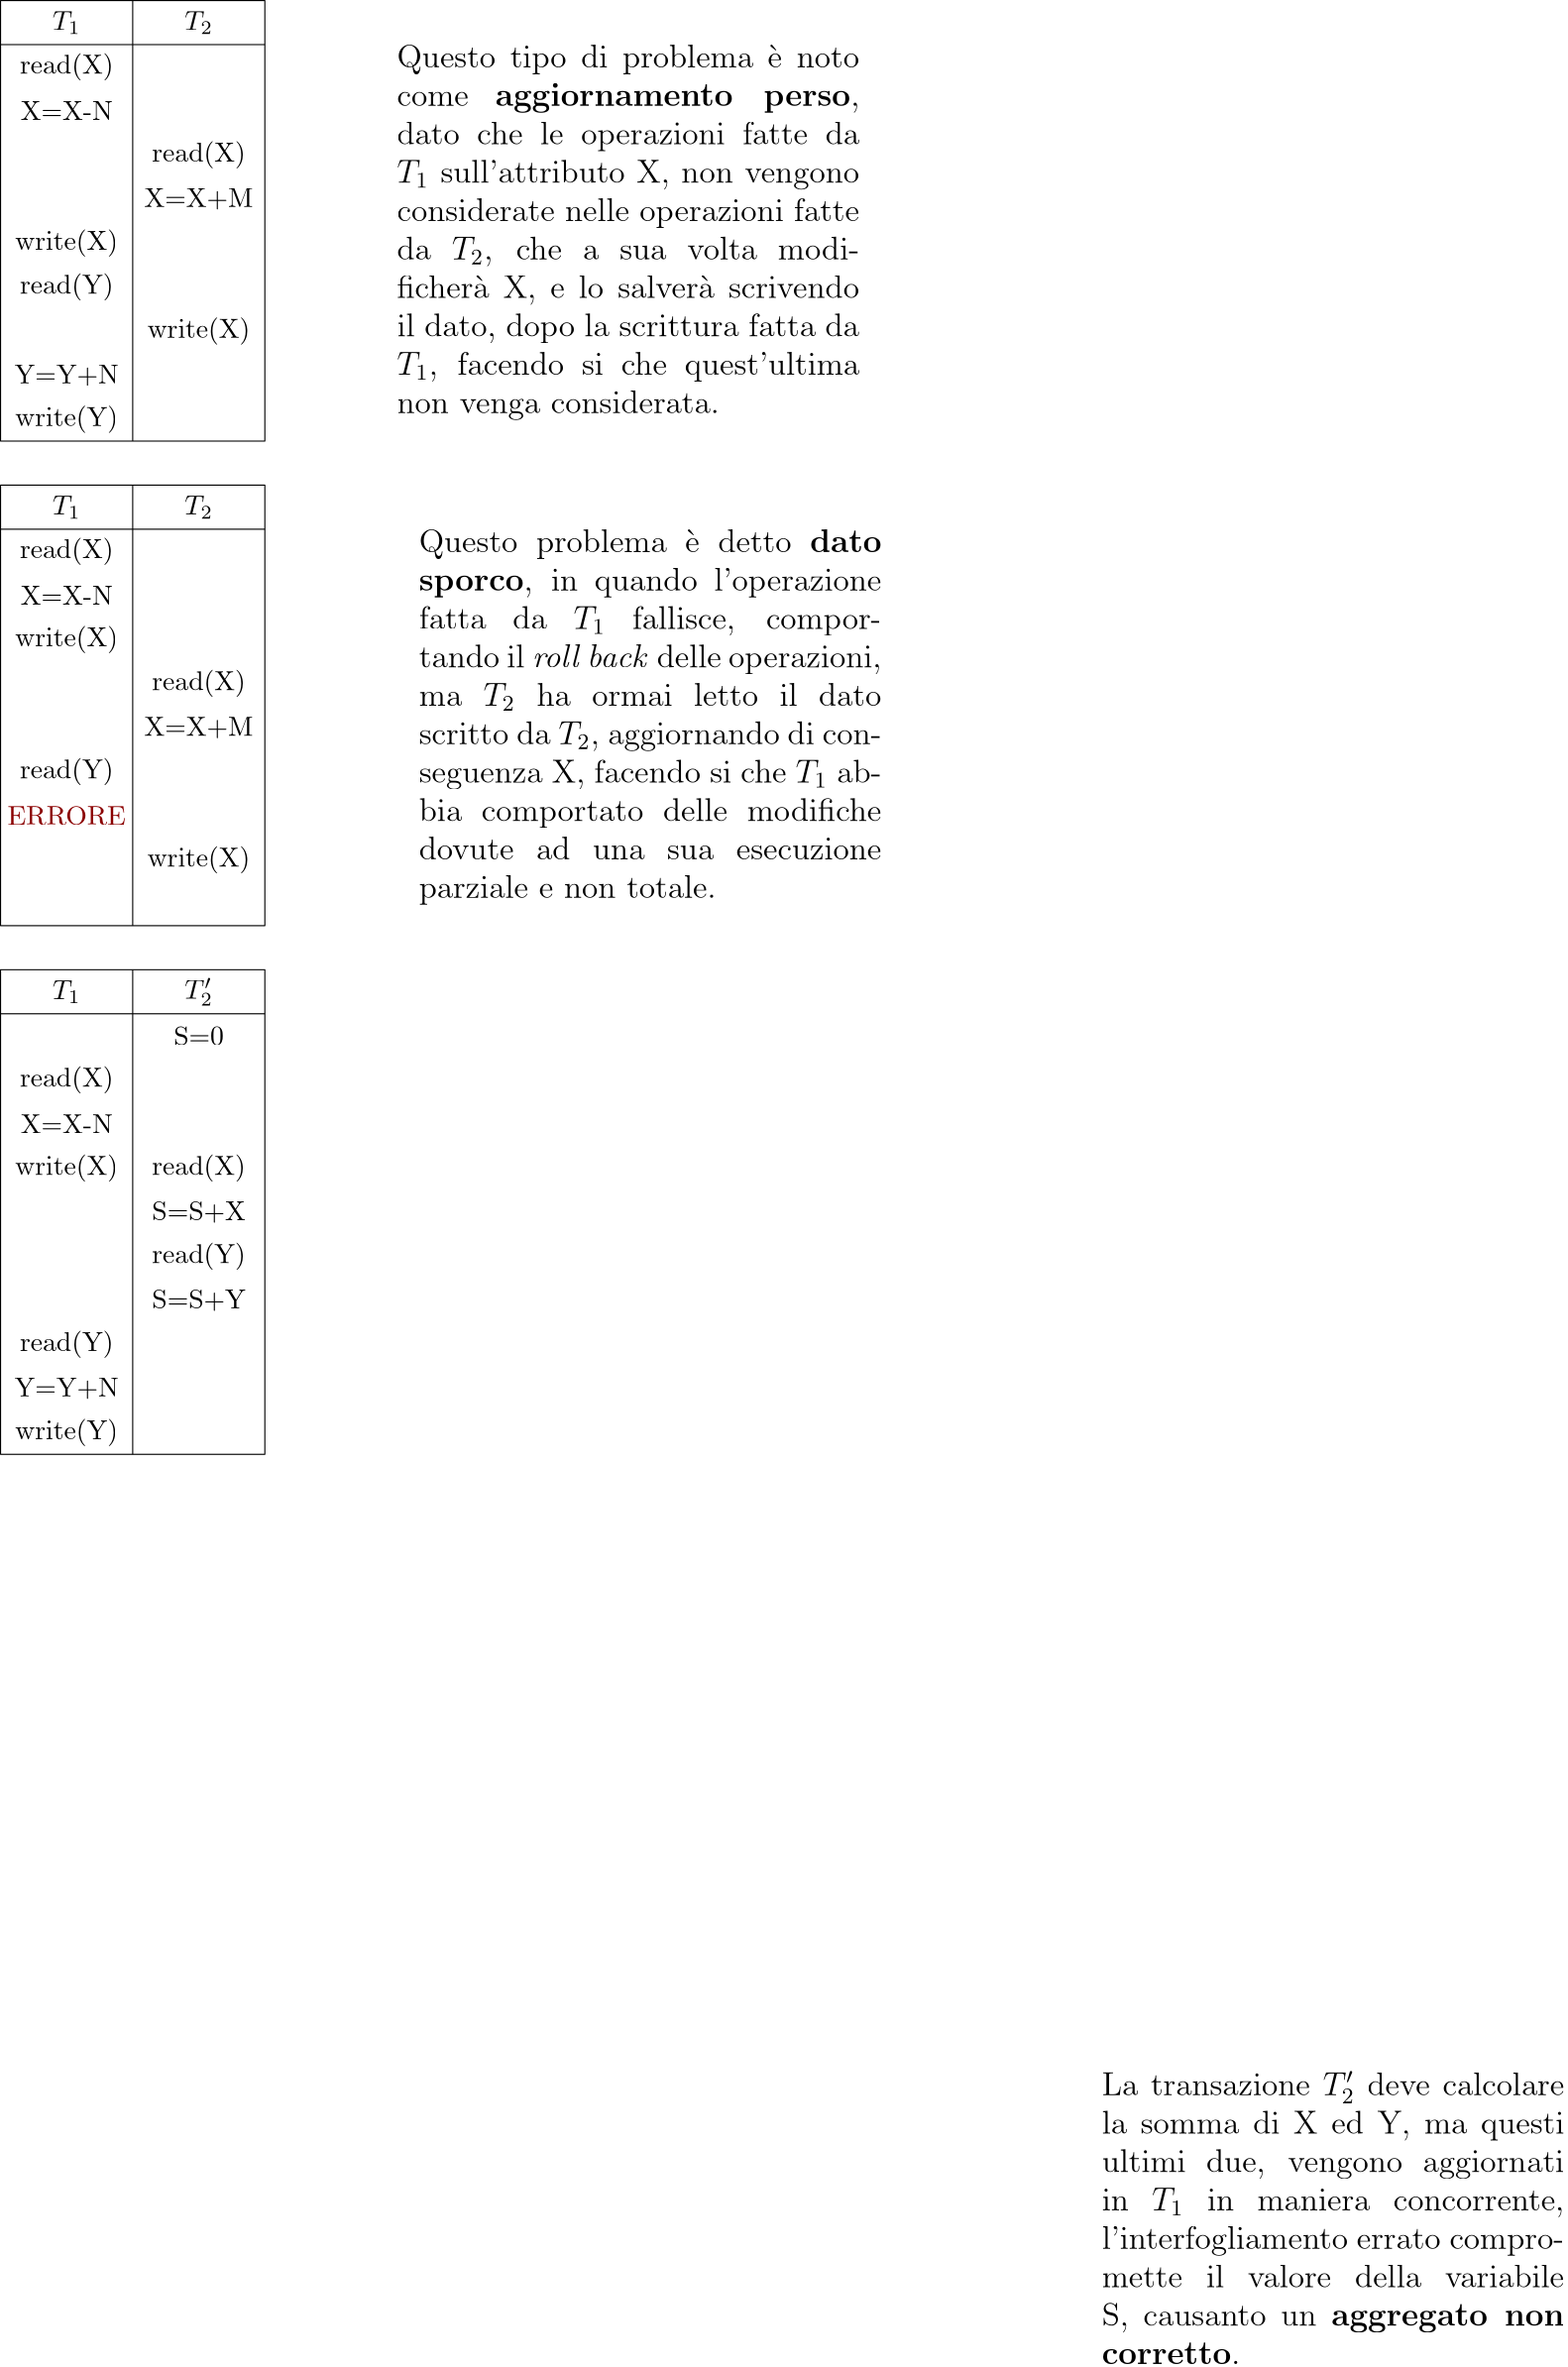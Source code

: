 <?xml version="1.0"?>
<!DOCTYPE ipe SYSTEM "ipe.dtd">
<ipe version="70218" creator="Ipe 7.2.28">
<info created="D:20231215141644" modified="D:20231215142910"/>
<ipestyle name="basic">
<symbol name="arrow/arc(spx)">
<path stroke="sym-stroke" fill="sym-stroke" pen="sym-pen">
0 0 m
-1 0.333 l
-1 -0.333 l
h
</path>
</symbol>
<symbol name="arrow/farc(spx)">
<path stroke="sym-stroke" fill="white" pen="sym-pen">
0 0 m
-1 0.333 l
-1 -0.333 l
h
</path>
</symbol>
<symbol name="arrow/ptarc(spx)">
<path stroke="sym-stroke" fill="sym-stroke" pen="sym-pen">
0 0 m
-1 0.333 l
-0.8 0 l
-1 -0.333 l
h
</path>
</symbol>
<symbol name="arrow/fptarc(spx)">
<path stroke="sym-stroke" fill="white" pen="sym-pen">
0 0 m
-1 0.333 l
-0.8 0 l
-1 -0.333 l
h
</path>
</symbol>
<symbol name="mark/circle(sx)" transformations="translations">
<path fill="sym-stroke">
0.6 0 0 0.6 0 0 e
0.4 0 0 0.4 0 0 e
</path>
</symbol>
<symbol name="mark/disk(sx)" transformations="translations">
<path fill="sym-stroke">
0.6 0 0 0.6 0 0 e
</path>
</symbol>
<symbol name="mark/fdisk(sfx)" transformations="translations">
<group>
<path fill="sym-fill">
0.5 0 0 0.5 0 0 e
</path>
<path fill="sym-stroke" fillrule="eofill">
0.6 0 0 0.6 0 0 e
0.4 0 0 0.4 0 0 e
</path>
</group>
</symbol>
<symbol name="mark/box(sx)" transformations="translations">
<path fill="sym-stroke" fillrule="eofill">
-0.6 -0.6 m
0.6 -0.6 l
0.6 0.6 l
-0.6 0.6 l
h
-0.4 -0.4 m
0.4 -0.4 l
0.4 0.4 l
-0.4 0.4 l
h
</path>
</symbol>
<symbol name="mark/square(sx)" transformations="translations">
<path fill="sym-stroke">
-0.6 -0.6 m
0.6 -0.6 l
0.6 0.6 l
-0.6 0.6 l
h
</path>
</symbol>
<symbol name="mark/fsquare(sfx)" transformations="translations">
<group>
<path fill="sym-fill">
-0.5 -0.5 m
0.5 -0.5 l
0.5 0.5 l
-0.5 0.5 l
h
</path>
<path fill="sym-stroke" fillrule="eofill">
-0.6 -0.6 m
0.6 -0.6 l
0.6 0.6 l
-0.6 0.6 l
h
-0.4 -0.4 m
0.4 -0.4 l
0.4 0.4 l
-0.4 0.4 l
h
</path>
</group>
</symbol>
<symbol name="mark/cross(sx)" transformations="translations">
<group>
<path fill="sym-stroke">
-0.43 -0.57 m
0.57 0.43 l
0.43 0.57 l
-0.57 -0.43 l
h
</path>
<path fill="sym-stroke">
-0.43 0.57 m
0.57 -0.43 l
0.43 -0.57 l
-0.57 0.43 l
h
</path>
</group>
</symbol>
<symbol name="arrow/fnormal(spx)">
<path stroke="sym-stroke" fill="white" pen="sym-pen">
0 0 m
-1 0.333 l
-1 -0.333 l
h
</path>
</symbol>
<symbol name="arrow/pointed(spx)">
<path stroke="sym-stroke" fill="sym-stroke" pen="sym-pen">
0 0 m
-1 0.333 l
-0.8 0 l
-1 -0.333 l
h
</path>
</symbol>
<symbol name="arrow/fpointed(spx)">
<path stroke="sym-stroke" fill="white" pen="sym-pen">
0 0 m
-1 0.333 l
-0.8 0 l
-1 -0.333 l
h
</path>
</symbol>
<symbol name="arrow/linear(spx)">
<path stroke="sym-stroke" pen="sym-pen">
-1 0.333 m
0 0 l
-1 -0.333 l
</path>
</symbol>
<symbol name="arrow/fdouble(spx)">
<path stroke="sym-stroke" fill="white" pen="sym-pen">
0 0 m
-1 0.333 l
-1 -0.333 l
h
-1 0 m
-2 0.333 l
-2 -0.333 l
h
</path>
</symbol>
<symbol name="arrow/double(spx)">
<path stroke="sym-stroke" fill="sym-stroke" pen="sym-pen">
0 0 m
-1 0.333 l
-1 -0.333 l
h
-1 0 m
-2 0.333 l
-2 -0.333 l
h
</path>
</symbol>
<symbol name="arrow/mid-normal(spx)">
<path stroke="sym-stroke" fill="sym-stroke" pen="sym-pen">
0.5 0 m
-0.5 0.333 l
-0.5 -0.333 l
h
</path>
</symbol>
<symbol name="arrow/mid-fnormal(spx)">
<path stroke="sym-stroke" fill="white" pen="sym-pen">
0.5 0 m
-0.5 0.333 l
-0.5 -0.333 l
h
</path>
</symbol>
<symbol name="arrow/mid-pointed(spx)">
<path stroke="sym-stroke" fill="sym-stroke" pen="sym-pen">
0.5 0 m
-0.5 0.333 l
-0.3 0 l
-0.5 -0.333 l
h
</path>
</symbol>
<symbol name="arrow/mid-fpointed(spx)">
<path stroke="sym-stroke" fill="white" pen="sym-pen">
0.5 0 m
-0.5 0.333 l
-0.3 0 l
-0.5 -0.333 l
h
</path>
</symbol>
<symbol name="arrow/mid-double(spx)">
<path stroke="sym-stroke" fill="sym-stroke" pen="sym-pen">
1 0 m
0 0.333 l
0 -0.333 l
h
0 0 m
-1 0.333 l
-1 -0.333 l
h
</path>
</symbol>
<symbol name="arrow/mid-fdouble(spx)">
<path stroke="sym-stroke" fill="white" pen="sym-pen">
1 0 m
0 0.333 l
0 -0.333 l
h
0 0 m
-1 0.333 l
-1 -0.333 l
h
</path>
</symbol>
<anglesize name="22.5 deg" value="22.5"/>
<anglesize name="30 deg" value="30"/>
<anglesize name="45 deg" value="45"/>
<anglesize name="60 deg" value="60"/>
<anglesize name="90 deg" value="90"/>
<arrowsize name="large" value="10"/>
<arrowsize name="small" value="5"/>
<arrowsize name="tiny" value="3"/>
<color name="blue" value="0 0 1"/>
<color name="brown" value="0.647 0.165 0.165"/>
<color name="darkblue" value="0 0 0.545"/>
<color name="darkcyan" value="0 0.545 0.545"/>
<color name="darkgray" value="0.663"/>
<color name="darkgreen" value="0 0.392 0"/>
<color name="darkmagenta" value="0.545 0 0.545"/>
<color name="darkorange" value="1 0.549 0"/>
<color name="darkred" value="0.545 0 0"/>
<color name="gold" value="1 0.843 0"/>
<color name="gray" value="0.745"/>
<color name="green" value="0 1 0"/>
<color name="lightblue" value="0.678 0.847 0.902"/>
<color name="lightcyan" value="0.878 1 1"/>
<color name="lightgray" value="0.827"/>
<color name="lightgreen" value="0.565 0.933 0.565"/>
<color name="lightyellow" value="1 1 0.878"/>
<color name="navy" value="0 0 0.502"/>
<color name="orange" value="1 0.647 0"/>
<color name="pink" value="1 0.753 0.796"/>
<color name="purple" value="0.627 0.125 0.941"/>
<color name="red" value="1 0 0"/>
<color name="seagreen" value="0.18 0.545 0.341"/>
<color name="turquoise" value="0.251 0.878 0.816"/>
<color name="violet" value="0.933 0.51 0.933"/>
<color name="yellow" value="1 1 0"/>
<dashstyle name="dash dot dotted" value="[4 2 1 2 1 2] 0"/>
<dashstyle name="dash dotted" value="[4 2 1 2] 0"/>
<dashstyle name="dashed" value="[4] 0"/>
<dashstyle name="dotted" value="[1 3] 0"/>
<gridsize name="10 pts (~3.5 mm)" value="10"/>
<gridsize name="14 pts (~5 mm)" value="14"/>
<gridsize name="16 pts (~6 mm)" value="16"/>
<gridsize name="20 pts (~7 mm)" value="20"/>
<gridsize name="28 pts (~10 mm)" value="28"/>
<gridsize name="32 pts (~12 mm)" value="32"/>
<gridsize name="4 pts" value="4"/>
<gridsize name="56 pts (~20 mm)" value="56"/>
<gridsize name="8 pts (~3 mm)" value="8"/>
<opacity name="10%" value="0.1"/>
<opacity name="30%" value="0.3"/>
<opacity name="50%" value="0.5"/>
<opacity name="75%" value="0.75"/>
<pen name="fat" value="1.2"/>
<pen name="heavier" value="0.8"/>
<pen name="ultrafat" value="2"/>
<symbolsize name="large" value="5"/>
<symbolsize name="small" value="2"/>
<symbolsize name="tiny" value="1.1"/>
<textsize name="Huge" value="\Huge"/>
<textsize name="LARGE" value="\LARGE"/>
<textsize name="Large" value="\Large"/>
<textsize name="footnote" value="\footnotesize"/>
<textsize name="huge" value="\huge"/>
<textsize name="large" value="\large"/>
<textsize name="script" value="\scriptsize"/>
<textsize name="small" value="\small"/>
<textsize name="tiny" value="\tiny"/>
<textstyle name="center" begin="\begin{center}" end="\end{center}"/>
<textstyle name="item" begin="\begin{itemize}\item{}" end="\end{itemize}"/>
<textstyle name="itemize" begin="\begin{itemize}" end="\end{itemize}"/>
<tiling name="falling" angle="-60" step="4" width="1"/>
<tiling name="rising" angle="30" step="4" width="1"/>
</ipestyle>
<page>
<layer name="alpha"/>
<view layers="alpha" active="alpha"/>
<path layer="alpha" matrix="1 0 0 1 -192 40" stroke="black">
256 712 m
352 712 l
</path>
<text matrix="1 0 0 1 -72 56" transformations="translations" pos="160 704" stroke="black" type="label" width="10.291" height="6.812" depth="1.49" halign="center" valign="center" style="math">T_1 </text>
<text matrix="1 0 0 1 -24 56" transformations="translations" pos="160 704" stroke="black" type="label" width="10.291" height="6.812" depth="1.49" halign="center" valign="center" style="math">T_2</text>
<text matrix="1 0 0 1 -72 40" transformations="translations" pos="160 704" stroke="black" type="label" width="34.067" height="7.473" depth="2.49" halign="center" valign="center">read(X)</text>
<text matrix="1 0 0 1 -72 24" transformations="translations" pos="160 704" stroke="black" type="label" width="33.486" height="6.808" depth="0" halign="center" valign="center">X=X-N</text>
<path matrix="1 0 0 1 -192 40" stroke="black">
256 728 m
256 568 l
352 568 l
352 728 l
h
</path>
<path matrix="1 0 0 1 -192 40" stroke="black">
304 728 m
304 568 l
</path>
<text matrix="1 0 0 1 -24 8" transformations="translations" pos="160 704" stroke="black" type="label" width="34.067" height="7.473" depth="2.49" halign="center" valign="center">read(X)</text>
<text matrix="1 0 0 1 -24 -8" transformations="translations" pos="160 704" stroke="black" type="label" width="39.574" height="6.808" depth="0.83" halign="center" valign="center">X=X+M</text>
<text matrix="1 0 0 1 -72 -24" transformations="translations" pos="160 704" stroke="black" type="label" width="37.388" height="7.473" depth="2.49" halign="center" valign="center">write(X)</text>
<text matrix="1 0 0 1 -72 -40" transformations="translations" pos="160 704" stroke="black" type="label" width="34.067" height="7.473" depth="2.49" halign="center" valign="center">read(Y)</text>
<text matrix="1 0 0 1 -24 -56" transformations="translations" pos="160 704" stroke="black" type="label" width="37.388" height="7.473" depth="2.49" halign="center" valign="center">write(X)</text>
<text matrix="1 0 0 1 -72 -72" transformations="translations" pos="160 704" stroke="black" type="label" width="37.913" height="6.808" depth="0.83" halign="center" valign="center">Y=Y+N</text>
<text matrix="1 0 0 1 -72 -88" transformations="translations" pos="160 704" stroke="black" type="label" width="37.388" height="7.473" depth="2.49" halign="center" valign="center">write(Y)</text>
<text matrix="1 0 0 1 16 -40" transformations="translations" pos="192 792" stroke="black" type="minipage" width="168" height="70.496" depth="65.66" valign="top" size="large">Questo tipo di problema è noto come \textbf{aggiornamento 
perso}, dato che le operazioni fatte da \(T_1\) sull&apos;attributo X, 
non vengono considerate nelle operazioni fatte da \(T_2\), che a sua volta 
modificherà X, e lo salverà scrivendo il dato, dopo la scrittura fatta da \(T_1\), 
facendo si che quest&apos;ultima non venga considerata.</text>
<path matrix="1 0 0 1 -192 -136" stroke="black">
256 712 m
352 712 l
</path>
<text matrix="1 0 0 1 -72 -120" transformations="translations" pos="160 704" stroke="black" type="label" width="10.291" height="6.812" depth="1.49" halign="center" valign="center" style="math">T_1 </text>
<text matrix="1 0 0 1 -24 -120" transformations="translations" pos="160 704" stroke="black" type="label" width="10.291" height="6.812" depth="1.49" halign="center" valign="center" style="math">T_2</text>
<text matrix="1 0 0 1 -72 -136" transformations="translations" pos="160 704" stroke="black" type="label" width="34.067" height="7.473" depth="2.49" halign="center" valign="center">read(X)</text>
<text matrix="1 0 0 1 -72 -152" transformations="translations" pos="160 704" stroke="black" type="label" width="33.486" height="6.808" depth="0" halign="center" valign="center">X=X-N</text>
<path matrix="1 0 0 1 -192 -136" stroke="black">
256 728 m
256 568 l
352 568 l
352 728 l
h
</path>
<path matrix="1 0 0 1 -192 -136" stroke="black">
304 728 m
304 568 l
</path>
<text matrix="1 0 0 1 -24 -184" transformations="translations" pos="160 704" stroke="black" type="label" width="34.067" height="7.473" depth="2.49" halign="center" valign="center">read(X)</text>
<text matrix="1 0 0 1 -24 -200" transformations="translations" pos="160 704" stroke="black" type="label" width="39.574" height="6.808" depth="0.83" halign="center" valign="center">X=X+M</text>
<text matrix="1 0 0 1 -72 -168" transformations="translations" pos="160 704" stroke="black" type="label" width="37.388" height="7.473" depth="2.49" halign="center" valign="center">write(X)</text>
<text matrix="1 0 0 1 -72 -216" transformations="translations" pos="160 704" stroke="black" type="label" width="34.067" height="7.473" depth="2.49" halign="center" valign="center">read(Y)</text>
<text matrix="1 0 0 1 -24 -248" transformations="translations" pos="160 704" stroke="black" type="label" width="37.388" height="7.473" depth="2.49" halign="center" valign="center">write(X)</text>
<text matrix="1 0 0 1 24 -216" transformations="translations" pos="192 792" stroke="black" type="minipage" width="168" height="70.496" depth="65.66" valign="top" size="large">Questo problema è detto \textbf{dato sporco}, in quando l&apos;operazione 
fatta da \(T_1\) fallisce, comportando il \textit{roll back} delle operazioni, 
ma \(T_2\) ha ormai letto il dato scritto da \(T_2\), aggiornando di conseguenza 
X, facendo si che \(T_1\) abbia comportato delle modifiche dovute ad una sua 
esecuzione parziale e non totale.</text>
<text matrix="1 0 0 1 -72 -232" transformations="translations" pos="160 704" stroke="darkred" type="label" width="43.033" height="6.808" depth="0" halign="center" valign="center">ERRORE</text>
<path matrix="1 0 0 1 -192 -312" stroke="black">
256 712 m
352 712 l
</path>
<text matrix="1 0 0 1 -72 -296" transformations="translations" pos="160 704" stroke="black" type="label" width="10.291" height="6.812" depth="1.49" halign="center" valign="center" style="math">T_1 </text>
<text matrix="1 0 0 1 -24 -296" transformations="translations" pos="160 704" stroke="black" type="label" width="10.291" height="7.493" depth="2.47" halign="center" valign="center" style="math">T_2&apos;</text>
<text matrix="1 0 0 1 -72 -328" transformations="translations" pos="160 704" stroke="black" type="label" width="34.067" height="7.473" depth="2.49" halign="center" valign="center">read(X)</text>
<text matrix="1 0 0 1 -72 -344" transformations="translations" pos="160 704" stroke="black" type="label" width="33.486" height="6.808" depth="0" halign="center" valign="center">X=X-N</text>
<text matrix="1 0 0 1 -24 -360" transformations="translations" pos="160 704" stroke="black" type="label" width="34.067" height="7.473" depth="2.49" halign="center" valign="center">read(X)</text>
<text matrix="1 0 0 1 -24 -376" transformations="translations" pos="160 704" stroke="black" type="label" width="34.039" height="6.808" depth="0.83" halign="center" valign="center">S=S+X</text>
<text matrix="1 0 0 1 -72 -360" transformations="translations" pos="160 704" stroke="black" type="label" width="37.388" height="7.473" depth="2.49" halign="center" valign="center">write(X)</text>
<text matrix="1 0 0 1 -72 -424" transformations="translations" pos="160 704" stroke="black" type="label" width="34.067" height="7.473" depth="2.49" halign="center" valign="center">read(Y)</text>
<text matrix="1 0 0 1 272 -776" transformations="translations" pos="192 792" stroke="black" type="minipage" width="168" height="55.63" depth="50.77" valign="top" size="large">La transazione \(T_2&apos;\) deve calcolare la somma di X ed Y, ma questi ultimi due, vengono aggiornati in \(T_1\) in maniera concorrente, l&apos;interfogliamento errato compromette il valore della variabile S, causanto un \textbf{aggregato non corretto}.</text>
<text matrix="1 0 0 1 -24 -312" transformations="translations" pos="160 704" stroke="black" type="label" width="18.265" height="6.808" depth="0" halign="center" valign="center">S=0</text>
<text matrix="1 0 0 1 -24 -392" transformations="translations" pos="160 704" stroke="black" type="label" width="34.067" height="7.473" depth="2.49" halign="center" valign="center">read(Y)</text>
<text matrix="1 0 0 1 -24 -408" transformations="translations" pos="160 704" stroke="black" type="label" width="34.039" height="6.808" depth="0.83" halign="center" valign="center">S=S+Y</text>
<text matrix="1 0 0 1 -72 -440" transformations="translations" pos="160 704" stroke="black" type="label" width="37.913" height="6.808" depth="0.83" halign="center" valign="center">Y=Y+N</text>
<text matrix="1 0 0 1 -72 -456" transformations="translations" pos="160 704" stroke="black" type="label" width="37.388" height="7.473" depth="2.49" halign="center" valign="center">write(Y)</text>
<path matrix="1 0 0 1 0 -16" stroke="black">
64 432 m
64 256 l
160 256 l
160 432 l
h
</path>
<path matrix="1 0 0 1 0 -16" stroke="black">
112 432 m
112 256 l
</path>
</page>
</ipe>
